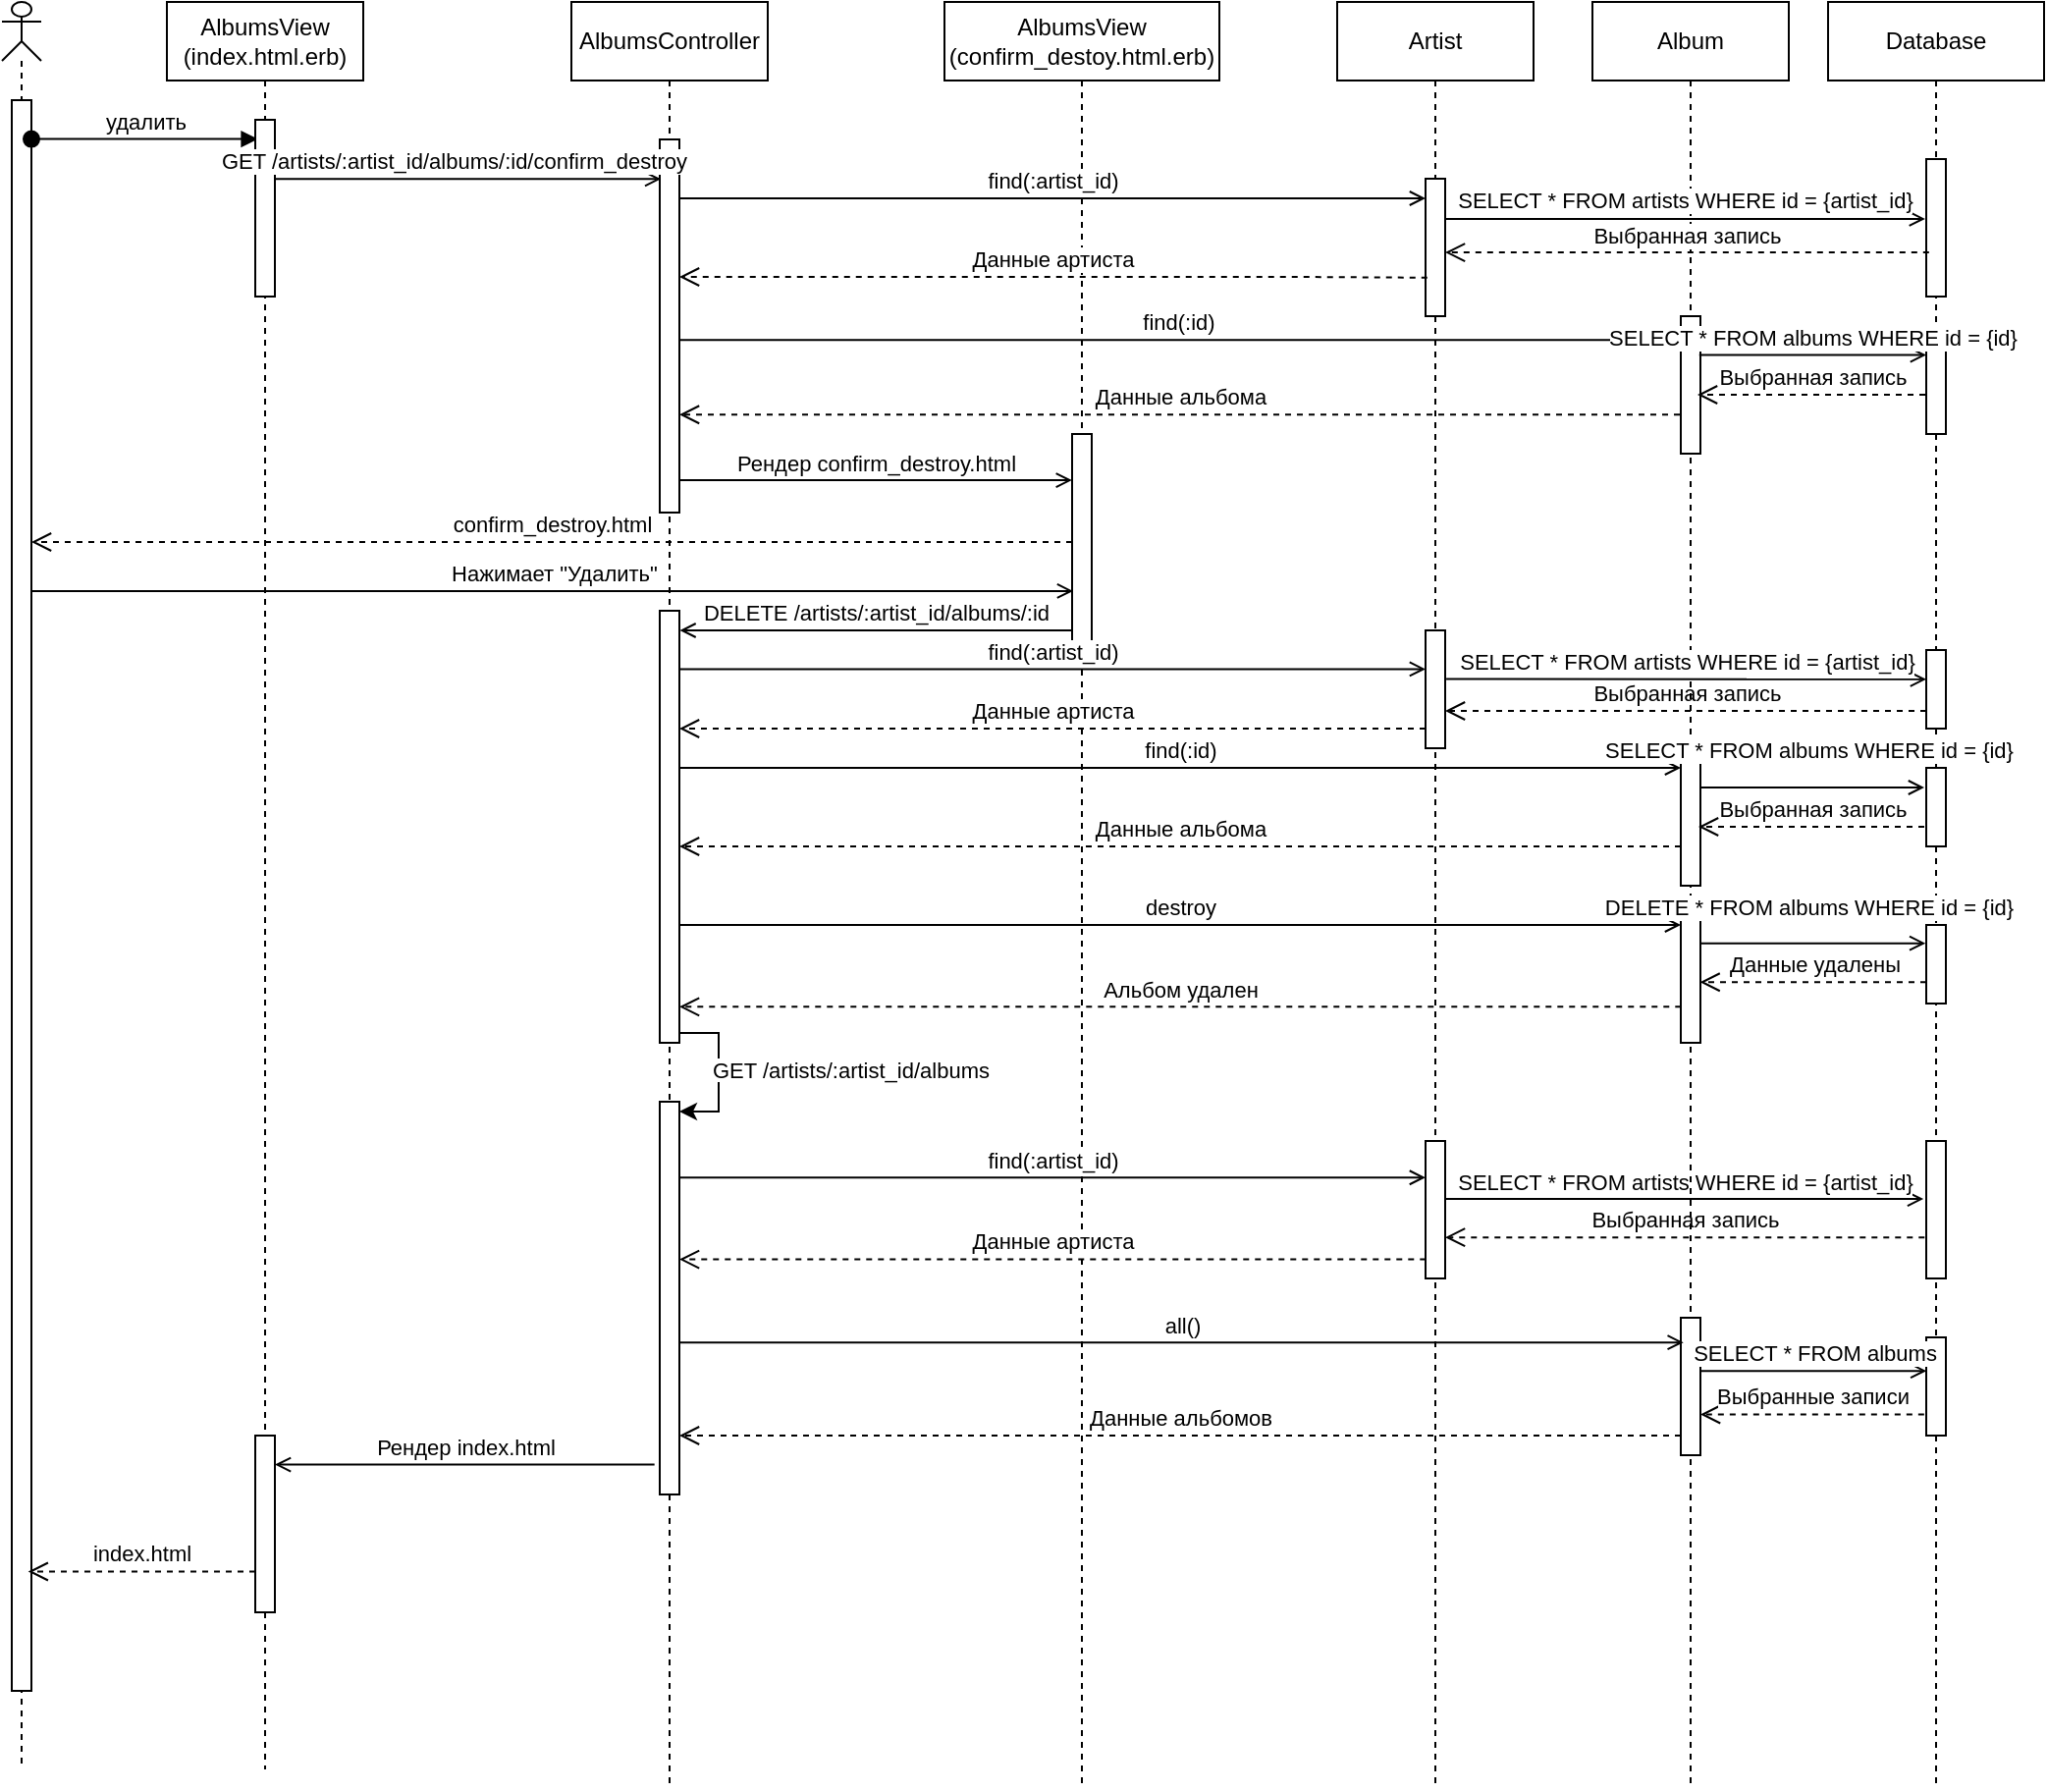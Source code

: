 <mxfile version="23.1.5" type="device">
  <diagram name="Страница — 1" id="N3rbrc8sdp_o_l0__EPx">
    <mxGraphModel dx="1400" dy="839" grid="1" gridSize="10" guides="1" tooltips="1" connect="1" arrows="1" fold="1" page="1" pageScale="1" pageWidth="1169" pageHeight="827" math="0" shadow="0">
      <root>
        <mxCell id="0" />
        <mxCell id="1" parent="0" />
        <mxCell id="iUcehJMXfYq-HGqk_FrP-1" value="" style="shape=umlLifeline;perimeter=lifelinePerimeter;whiteSpace=wrap;html=1;container=1;dropTarget=0;collapsible=0;recursiveResize=0;outlineConnect=0;portConstraint=eastwest;newEdgeStyle={&quot;curved&quot;:0,&quot;rounded&quot;:0};participant=umlActor;size=30;" parent="1" vertex="1">
          <mxGeometry x="890" y="40" width="20" height="900" as="geometry" />
        </mxCell>
        <mxCell id="iUcehJMXfYq-HGqk_FrP-2" value="" style="html=1;points=[[0,0,0,0,5],[0,1,0,0,-5],[1,0,0,0,5],[1,1,0,0,-5]];perimeter=orthogonalPerimeter;outlineConnect=0;targetShapes=umlLifeline;portConstraint=eastwest;newEdgeStyle={&quot;curved&quot;:0,&quot;rounded&quot;:0};" parent="iUcehJMXfYq-HGqk_FrP-1" vertex="1">
          <mxGeometry x="5" y="50" width="10" height="810" as="geometry" />
        </mxCell>
        <mxCell id="iUcehJMXfYq-HGqk_FrP-3" value="удалить" style="html=1;verticalAlign=bottom;startArrow=oval;startFill=1;endArrow=block;startSize=8;curved=0;rounded=0;entryX=0.13;entryY=0.109;entryDx=0;entryDy=0;entryPerimeter=0;" parent="1" source="iUcehJMXfYq-HGqk_FrP-2" target="iUcehJMXfYq-HGqk_FrP-5" edge="1">
          <mxGeometry width="60" relative="1" as="geometry">
            <mxPoint x="910" y="120" as="sourcePoint" />
            <mxPoint x="1024" y="120" as="targetPoint" />
          </mxGeometry>
        </mxCell>
        <mxCell id="iUcehJMXfYq-HGqk_FrP-4" value="AlbumsView (index.html.erb)" style="shape=umlLifeline;perimeter=lifelinePerimeter;whiteSpace=wrap;html=1;container=1;dropTarget=0;collapsible=0;recursiveResize=0;outlineConnect=0;portConstraint=eastwest;newEdgeStyle={&quot;curved&quot;:0,&quot;rounded&quot;:0};" parent="1" vertex="1">
          <mxGeometry x="974" y="40" width="100" height="900" as="geometry" />
        </mxCell>
        <mxCell id="iUcehJMXfYq-HGqk_FrP-5" value="" style="html=1;points=[[0,0,0,0,5],[0,1,0,0,-5],[1,0,0,0,5],[1,1,0,0,-5]];perimeter=orthogonalPerimeter;outlineConnect=0;targetShapes=umlLifeline;portConstraint=eastwest;newEdgeStyle={&quot;curved&quot;:0,&quot;rounded&quot;:0};" parent="iUcehJMXfYq-HGqk_FrP-4" vertex="1">
          <mxGeometry x="45" y="60" width="10" height="90" as="geometry" />
        </mxCell>
        <mxCell id="iUcehJMXfYq-HGqk_FrP-7" value="AlbumsController" style="shape=umlLifeline;perimeter=lifelinePerimeter;whiteSpace=wrap;html=1;container=1;dropTarget=0;collapsible=0;recursiveResize=0;outlineConnect=0;portConstraint=eastwest;newEdgeStyle={&quot;curved&quot;:0,&quot;rounded&quot;:0};" parent="1" vertex="1">
          <mxGeometry x="1180" y="40" width="100" height="910" as="geometry" />
        </mxCell>
        <mxCell id="iUcehJMXfYq-HGqk_FrP-8" value="" style="html=1;points=[[0,0,0,0,5],[0,1,0,0,-5],[1,0,0,0,5],[1,1,0,0,-5]];perimeter=orthogonalPerimeter;outlineConnect=0;targetShapes=umlLifeline;portConstraint=eastwest;newEdgeStyle={&quot;curved&quot;:0,&quot;rounded&quot;:0};" parent="iUcehJMXfYq-HGqk_FrP-7" vertex="1">
          <mxGeometry x="45" y="70" width="10" height="190" as="geometry" />
        </mxCell>
        <mxCell id="iUcehJMXfYq-HGqk_FrP-9" value="" style="html=1;points=[[0,0,0,0,5],[0,1,0,0,-5],[1,0,0,0,5],[1,1,0,0,-5]];perimeter=orthogonalPerimeter;outlineConnect=0;targetShapes=umlLifeline;portConstraint=eastwest;newEdgeStyle={&quot;curved&quot;:0,&quot;rounded&quot;:0};" parent="iUcehJMXfYq-HGqk_FrP-7" vertex="1">
          <mxGeometry x="45" y="310" width="10" height="220" as="geometry" />
        </mxCell>
        <mxCell id="iUcehJMXfYq-HGqk_FrP-10" value="" style="html=1;points=[[0,0,0,0,5],[0,1,0,0,-5],[1,0,0,0,5],[1,1,0,0,-5]];perimeter=orthogonalPerimeter;outlineConnect=0;targetShapes=umlLifeline;portConstraint=eastwest;newEdgeStyle={&quot;curved&quot;:0,&quot;rounded&quot;:0};" parent="iUcehJMXfYq-HGqk_FrP-7" vertex="1">
          <mxGeometry x="45" y="560" width="10" height="200" as="geometry" />
        </mxCell>
        <mxCell id="iUcehJMXfYq-HGqk_FrP-11" style="edgeStyle=orthogonalEdgeStyle;rounded=0;orthogonalLoop=1;jettySize=auto;html=1;curved=0;exitX=1;exitY=1;exitDx=0;exitDy=-5;exitPerimeter=0;entryX=1;entryY=0;entryDx=0;entryDy=5;entryPerimeter=0;" parent="iUcehJMXfYq-HGqk_FrP-7" source="iUcehJMXfYq-HGqk_FrP-9" target="iUcehJMXfYq-HGqk_FrP-10" edge="1">
          <mxGeometry relative="1" as="geometry" />
        </mxCell>
        <mxCell id="iUcehJMXfYq-HGqk_FrP-12" value="Artist" style="shape=umlLifeline;perimeter=lifelinePerimeter;whiteSpace=wrap;html=1;container=1;dropTarget=0;collapsible=0;recursiveResize=0;outlineConnect=0;portConstraint=eastwest;newEdgeStyle={&quot;curved&quot;:0,&quot;rounded&quot;:0};" parent="1" vertex="1">
          <mxGeometry x="1570" y="40" width="100" height="910" as="geometry" />
        </mxCell>
        <mxCell id="iUcehJMXfYq-HGqk_FrP-13" value="" style="html=1;points=[[0,0,0,0,5],[0,1,0,0,-5],[1,0,0,0,5],[1,1,0,0,-5]];perimeter=orthogonalPerimeter;outlineConnect=0;targetShapes=umlLifeline;portConstraint=eastwest;newEdgeStyle={&quot;curved&quot;:0,&quot;rounded&quot;:0};" parent="iUcehJMXfYq-HGqk_FrP-12" vertex="1">
          <mxGeometry x="45" y="90" width="10" height="70" as="geometry" />
        </mxCell>
        <mxCell id="iUcehJMXfYq-HGqk_FrP-14" value="" style="html=1;points=[[0,0,0,0,5],[0,1,0,0,-5],[1,0,0,0,5],[1,1,0,0,-5]];perimeter=orthogonalPerimeter;outlineConnect=0;targetShapes=umlLifeline;portConstraint=eastwest;newEdgeStyle={&quot;curved&quot;:0,&quot;rounded&quot;:0};" parent="iUcehJMXfYq-HGqk_FrP-12" vertex="1">
          <mxGeometry x="45" y="580" width="10" height="70" as="geometry" />
        </mxCell>
        <mxCell id="iUcehJMXfYq-HGqk_FrP-15" value="" style="html=1;points=[[0,0,0,0,5],[0,1,0,0,-5],[1,0,0,0,5],[1,1,0,0,-5]];perimeter=orthogonalPerimeter;outlineConnect=0;targetShapes=umlLifeline;portConstraint=eastwest;newEdgeStyle={&quot;curved&quot;:0,&quot;rounded&quot;:0};" parent="iUcehJMXfYq-HGqk_FrP-12" vertex="1">
          <mxGeometry x="45" y="320" width="10" height="60" as="geometry" />
        </mxCell>
        <mxCell id="iUcehJMXfYq-HGqk_FrP-20" value="AlbumsView (confirm_destoy.html.erb)" style="shape=umlLifeline;perimeter=lifelinePerimeter;whiteSpace=wrap;html=1;container=1;dropTarget=0;collapsible=0;recursiveResize=0;outlineConnect=0;portConstraint=eastwest;newEdgeStyle={&quot;curved&quot;:0,&quot;rounded&quot;:0};" parent="1" vertex="1">
          <mxGeometry x="1370" y="40" width="140" height="910" as="geometry" />
        </mxCell>
        <mxCell id="iUcehJMXfYq-HGqk_FrP-21" value="" style="html=1;points=[[0,0,0,0,5],[0,1,0,0,-5],[1,0,0,0,5],[1,1,0,0,-5]];perimeter=orthogonalPerimeter;outlineConnect=0;targetShapes=umlLifeline;portConstraint=eastwest;newEdgeStyle={&quot;curved&quot;:0,&quot;rounded&quot;:0};" parent="iUcehJMXfYq-HGqk_FrP-20" vertex="1">
          <mxGeometry x="65" y="220" width="10" height="110" as="geometry" />
        </mxCell>
        <mxCell id="iUcehJMXfYq-HGqk_FrP-22" value="Database" style="shape=umlLifeline;perimeter=lifelinePerimeter;whiteSpace=wrap;html=1;container=1;dropTarget=0;collapsible=0;recursiveResize=0;outlineConnect=0;portConstraint=eastwest;newEdgeStyle={&quot;curved&quot;:0,&quot;rounded&quot;:0};" parent="1" vertex="1">
          <mxGeometry x="1820" y="40" width="110" height="910" as="geometry" />
        </mxCell>
        <mxCell id="iUcehJMXfYq-HGqk_FrP-23" value="" style="html=1;points=[[0,0,0,0,5],[0,1,0,0,-5],[1,0,0,0,5],[1,1,0,0,-5]];perimeter=orthogonalPerimeter;outlineConnect=0;targetShapes=umlLifeline;portConstraint=eastwest;newEdgeStyle={&quot;curved&quot;:0,&quot;rounded&quot;:0};" parent="iUcehJMXfYq-HGqk_FrP-22" vertex="1">
          <mxGeometry x="50" y="390" width="10" height="40" as="geometry" />
        </mxCell>
        <mxCell id="iUcehJMXfYq-HGqk_FrP-24" value="" style="html=1;points=[[0,0,0,0,5],[0,1,0,0,-5],[1,0,0,0,5],[1,1,0,0,-5]];perimeter=orthogonalPerimeter;outlineConnect=0;targetShapes=umlLifeline;portConstraint=eastwest;newEdgeStyle={&quot;curved&quot;:0,&quot;rounded&quot;:0};" parent="iUcehJMXfYq-HGqk_FrP-22" vertex="1">
          <mxGeometry x="50" y="580" width="10" height="70" as="geometry" />
        </mxCell>
        <mxCell id="iUcehJMXfYq-HGqk_FrP-25" value="" style="html=1;points=[[0,0,0,0,5],[0,1,0,0,-5],[1,0,0,0,5],[1,1,0,0,-5]];perimeter=orthogonalPerimeter;outlineConnect=0;targetShapes=umlLifeline;portConstraint=eastwest;newEdgeStyle={&quot;curved&quot;:0,&quot;rounded&quot;:0};" parent="iUcehJMXfYq-HGqk_FrP-22" vertex="1">
          <mxGeometry x="50" y="80" width="10" height="70" as="geometry" />
        </mxCell>
        <mxCell id="iUcehJMXfYq-HGqk_FrP-26" value="" style="html=1;points=[[0,0,0,0,5],[0,1,0,0,-5],[1,0,0,0,5],[1,1,0,0,-5]];perimeter=orthogonalPerimeter;outlineConnect=0;targetShapes=umlLifeline;portConstraint=eastwest;newEdgeStyle={&quot;curved&quot;:0,&quot;rounded&quot;:0};" parent="iUcehJMXfYq-HGqk_FrP-22" vertex="1">
          <mxGeometry x="50" y="330" width="10" height="40" as="geometry" />
        </mxCell>
        <mxCell id="iUcehJMXfYq-HGqk_FrP-27" value="Выбранная запись" style="html=1;verticalAlign=bottom;endArrow=open;dashed=1;endSize=8;curved=0;rounded=0;" parent="iUcehJMXfYq-HGqk_FrP-22" source="iUcehJMXfYq-HGqk_FrP-26" edge="1">
          <mxGeometry relative="1" as="geometry">
            <mxPoint x="60" y="360" as="sourcePoint" />
            <mxPoint x="-195" y="361" as="targetPoint" />
          </mxGeometry>
        </mxCell>
        <mxCell id="iUcehJMXfYq-HGqk_FrP-43" value="" style="html=1;points=[[0,0,0,0,5],[0,1,0,0,-5],[1,0,0,0,5],[1,1,0,0,-5]];perimeter=orthogonalPerimeter;outlineConnect=0;targetShapes=umlLifeline;portConstraint=eastwest;newEdgeStyle={&quot;curved&quot;:0,&quot;rounded&quot;:0};" parent="iUcehJMXfYq-HGqk_FrP-22" vertex="1">
          <mxGeometry x="50" y="170" width="10" height="50" as="geometry" />
        </mxCell>
        <mxCell id="UmWNxWPLvjip53qYeYal-15" value="" style="html=1;points=[[0,0,0,0,5],[0,1,0,0,-5],[1,0,0,0,5],[1,1,0,0,-5]];perimeter=orthogonalPerimeter;outlineConnect=0;targetShapes=umlLifeline;portConstraint=eastwest;newEdgeStyle={&quot;curved&quot;:0,&quot;rounded&quot;:0};" vertex="1" parent="iUcehJMXfYq-HGqk_FrP-22">
          <mxGeometry x="50" y="470" width="10" height="40" as="geometry" />
        </mxCell>
        <mxCell id="UmWNxWPLvjip53qYeYal-27" value="" style="html=1;points=[[0,0,0,0,5],[0,1,0,0,-5],[1,0,0,0,5],[1,1,0,0,-5]];perimeter=orthogonalPerimeter;outlineConnect=0;targetShapes=umlLifeline;portConstraint=eastwest;newEdgeStyle={&quot;curved&quot;:0,&quot;rounded&quot;:0};" vertex="1" parent="iUcehJMXfYq-HGqk_FrP-22">
          <mxGeometry x="50" y="680" width="10" height="50" as="geometry" />
        </mxCell>
        <mxCell id="iUcehJMXfYq-HGqk_FrP-30" value="Рендер confirm_destroy.html" style="html=1;verticalAlign=bottom;endArrow=open;curved=0;rounded=0;endFill=0;entryX=-0.007;entryY=0.214;entryDx=0;entryDy=0;entryPerimeter=0;" parent="1" edge="1" target="iUcehJMXfYq-HGqk_FrP-21" source="iUcehJMXfYq-HGqk_FrP-8">
          <mxGeometry relative="1" as="geometry">
            <mxPoint x="1240.0" y="280.0" as="sourcePoint" />
            <mxPoint x="1459.33" y="280.0" as="targetPoint" />
          </mxGeometry>
        </mxCell>
        <mxCell id="iUcehJMXfYq-HGqk_FrP-31" value="confirm_destroy.html" style="html=1;verticalAlign=bottom;endArrow=open;dashed=1;endSize=8;curved=0;rounded=0;" parent="1" edge="1" target="iUcehJMXfYq-HGqk_FrP-2" source="iUcehJMXfYq-HGqk_FrP-21">
          <mxGeometry relative="1" as="geometry">
            <mxPoint x="1430" y="310" as="sourcePoint" />
            <mxPoint x="910" y="310" as="targetPoint" />
          </mxGeometry>
        </mxCell>
        <mxCell id="iUcehJMXfYq-HGqk_FrP-33" value="Нажимает &quot;Удалить&quot;" style="html=1;verticalAlign=bottom;endArrow=open;curved=0;rounded=0;endFill=0;entryX=0.052;entryY=0.727;entryDx=0;entryDy=0;entryPerimeter=0;" parent="1" edge="1" target="iUcehJMXfYq-HGqk_FrP-21" source="iUcehJMXfYq-HGqk_FrP-2">
          <mxGeometry relative="1" as="geometry">
            <mxPoint x="910.0" y="340" as="sourcePoint" />
            <mxPoint x="1430" y="340" as="targetPoint" />
          </mxGeometry>
        </mxCell>
        <mxCell id="iUcehJMXfYq-HGqk_FrP-34" value="DELETE /artists/:artist_id/albums/:id" style="html=1;verticalAlign=bottom;endArrow=open;curved=0;rounded=0;endFill=0;entryX=1.023;entryY=0.168;entryDx=0;entryDy=0;entryPerimeter=0;" parent="1" edge="1" source="iUcehJMXfYq-HGqk_FrP-21">
          <mxGeometry relative="1" as="geometry">
            <mxPoint x="1430" y="360" as="sourcePoint" />
            <mxPoint x="1235.23" y="360" as="targetPoint" />
          </mxGeometry>
        </mxCell>
        <mxCell id="iUcehJMXfYq-HGqk_FrP-35" value="find(:id)" style="html=1;verticalAlign=bottom;endArrow=open;curved=0;rounded=0;endFill=0;exitX=0.978;exitY=0.607;exitDx=0;exitDy=0;exitPerimeter=0;" parent="1" edge="1">
          <mxGeometry relative="1" as="geometry">
            <mxPoint x="1234.78" y="430.0" as="sourcePoint" />
            <mxPoint x="1745" y="430.0" as="targetPoint" />
          </mxGeometry>
        </mxCell>
        <mxCell id="iUcehJMXfYq-HGqk_FrP-36" value="Данные альбома" style="html=1;verticalAlign=bottom;endArrow=open;dashed=1;endSize=8;curved=0;rounded=0;" parent="1" source="iUcehJMXfYq-HGqk_FrP-44" edge="1">
          <mxGeometry relative="1" as="geometry">
            <mxPoint x="1616.8" y="469.995" as="sourcePoint" />
            <mxPoint x="1235" y="469.995" as="targetPoint" />
          </mxGeometry>
        </mxCell>
        <mxCell id="iUcehJMXfYq-HGqk_FrP-37" value="&lt;span style=&quot;color: rgb(0, 0, 0); font-family: Helvetica; font-size: 11px; font-style: normal; font-variant-ligatures: normal; font-variant-caps: normal; font-weight: 400; letter-spacing: normal; orphans: 2; text-align: center; text-indent: 0px; text-transform: none; widows: 2; word-spacing: 0px; -webkit-text-stroke-width: 0px; background-color: rgb(255, 255, 255); text-decoration-thickness: initial; text-decoration-style: initial; text-decoration-color: initial; float: none; display: inline !important;&quot;&gt;GET /artists/:artist_id/albums&lt;/span&gt;" style="text;whiteSpace=wrap;html=1;" parent="1" vertex="1">
          <mxGeometry x="1250" y="570" width="180" height="20" as="geometry" />
        </mxCell>
        <mxCell id="iUcehJMXfYq-HGqk_FrP-38" value="find(:artist_id)" style="html=1;verticalAlign=bottom;endArrow=open;curved=0;rounded=0;endFill=0;entryX=-0.002;entryY=0.266;entryDx=0;entryDy=0;entryPerimeter=0;" parent="1" source="iUcehJMXfYq-HGqk_FrP-10" target="iUcehJMXfYq-HGqk_FrP-14" edge="1">
          <mxGeometry relative="1" as="geometry">
            <mxPoint x="1250" y="549" as="sourcePoint" />
            <mxPoint x="1610" y="549" as="targetPoint" />
          </mxGeometry>
        </mxCell>
        <mxCell id="iUcehJMXfYq-HGqk_FrP-40" value="SELECT * FROM artists WHERE id = {artist_id}" style="html=1;verticalAlign=bottom;endArrow=open;curved=0;rounded=0;endFill=0;entryX=-0.143;entryY=0.422;entryDx=0;entryDy=0;entryPerimeter=0;" parent="1" source="iUcehJMXfYq-HGqk_FrP-14" target="iUcehJMXfYq-HGqk_FrP-24" edge="1">
          <mxGeometry relative="1" as="geometry">
            <mxPoint x="1370" y="500" as="sourcePoint" />
            <mxPoint x="1750" y="500" as="targetPoint" />
          </mxGeometry>
        </mxCell>
        <mxCell id="iUcehJMXfYq-HGqk_FrP-41" value="Выбранная запись" style="html=1;verticalAlign=bottom;endArrow=open;dashed=1;endSize=8;curved=0;rounded=0;exitX=-0.086;exitY=0.701;exitDx=0;exitDy=0;exitPerimeter=0;" parent="1" source="iUcehJMXfYq-HGqk_FrP-24" target="iUcehJMXfYq-HGqk_FrP-14" edge="1">
          <mxGeometry relative="1" as="geometry">
            <mxPoint x="1780" y="500" as="sourcePoint" />
            <mxPoint x="1400" y="500" as="targetPoint" />
          </mxGeometry>
        </mxCell>
        <mxCell id="iUcehJMXfYq-HGqk_FrP-42" value="Album" style="shape=umlLifeline;perimeter=lifelinePerimeter;whiteSpace=wrap;html=1;container=1;dropTarget=0;collapsible=0;recursiveResize=0;outlineConnect=0;portConstraint=eastwest;newEdgeStyle={&quot;curved&quot;:0,&quot;rounded&quot;:0};" parent="1" vertex="1">
          <mxGeometry x="1700" y="40" width="100" height="910" as="geometry" />
        </mxCell>
        <mxCell id="iUcehJMXfYq-HGqk_FrP-44" value="" style="html=1;points=[[0,0,0,0,5],[0,1,0,0,-5],[1,0,0,0,5],[1,1,0,0,-5]];perimeter=orthogonalPerimeter;outlineConnect=0;targetShapes=umlLifeline;portConstraint=eastwest;newEdgeStyle={&quot;curved&quot;:0,&quot;rounded&quot;:0};" parent="iUcehJMXfYq-HGqk_FrP-42" vertex="1">
          <mxGeometry x="45" y="380" width="10" height="70" as="geometry" />
        </mxCell>
        <mxCell id="UmWNxWPLvjip53qYeYal-1" value="" style="html=1;points=[[0,0,0,0,5],[0,1,0,0,-5],[1,0,0,0,5],[1,1,0,0,-5]];perimeter=orthogonalPerimeter;outlineConnect=0;targetShapes=umlLifeline;portConstraint=eastwest;newEdgeStyle={&quot;curved&quot;:0,&quot;rounded&quot;:0};" vertex="1" parent="iUcehJMXfYq-HGqk_FrP-42">
          <mxGeometry x="45" y="160" width="10" height="70" as="geometry" />
        </mxCell>
        <mxCell id="UmWNxWPLvjip53qYeYal-13" value="" style="html=1;points=[[0,0,0,0,5],[0,1,0,0,-5],[1,0,0,0,5],[1,1,0,0,-5]];perimeter=orthogonalPerimeter;outlineConnect=0;targetShapes=umlLifeline;portConstraint=eastwest;newEdgeStyle={&quot;curved&quot;:0,&quot;rounded&quot;:0};" vertex="1" parent="iUcehJMXfYq-HGqk_FrP-42">
          <mxGeometry x="45" y="460" width="10" height="70" as="geometry" />
        </mxCell>
        <mxCell id="UmWNxWPLvjip53qYeYal-21" value="" style="html=1;points=[[0,0,0,0,5],[0,1,0,0,-5],[1,0,0,0,5],[1,1,0,0,-5]];perimeter=orthogonalPerimeter;outlineConnect=0;targetShapes=umlLifeline;portConstraint=eastwest;newEdgeStyle={&quot;curved&quot;:0,&quot;rounded&quot;:0};" vertex="1" parent="iUcehJMXfYq-HGqk_FrP-42">
          <mxGeometry x="45" y="670" width="10" height="70" as="geometry" />
        </mxCell>
        <mxCell id="iUcehJMXfYq-HGqk_FrP-45" value="find(:artist_id)" style="html=1;verticalAlign=bottom;endArrow=open;curved=0;rounded=0;endFill=0;exitX=1.028;exitY=0.188;exitDx=0;exitDy=0;exitPerimeter=0;" parent="1" edge="1">
          <mxGeometry relative="1" as="geometry">
            <mxPoint x="1235.28" y="140.0" as="sourcePoint" />
            <mxPoint x="1615" y="140.0" as="targetPoint" />
          </mxGeometry>
        </mxCell>
        <mxCell id="iUcehJMXfYq-HGqk_FrP-46" value="Данные артиста" style="html=1;verticalAlign=bottom;endArrow=open;dashed=1;endSize=8;curved=0;rounded=0;exitX=0.088;exitY=0.435;exitDx=0;exitDy=0;exitPerimeter=0;" parent="1" edge="1">
          <mxGeometry relative="1" as="geometry">
            <mxPoint x="1615.88" y="180.4" as="sourcePoint" />
            <mxPoint x="1235" y="180" as="targetPoint" />
            <Array as="points">
              <mxPoint x="1550" y="180" />
            </Array>
          </mxGeometry>
        </mxCell>
        <mxCell id="iUcehJMXfYq-HGqk_FrP-47" value="find(:artist_id)" style="html=1;verticalAlign=bottom;endArrow=open;curved=0;rounded=0;endFill=0;entryX=0;entryY=0;entryDx=0;entryDy=5;entryPerimeter=0;" parent="1" edge="1">
          <mxGeometry relative="1" as="geometry">
            <mxPoint x="1235" y="379.74" as="sourcePoint" />
            <mxPoint x="1615" y="379.74" as="targetPoint" />
          </mxGeometry>
        </mxCell>
        <mxCell id="iUcehJMXfYq-HGqk_FrP-48" value="Данные артиста" style="html=1;verticalAlign=bottom;endArrow=open;dashed=1;endSize=8;curved=0;rounded=0;" parent="1" edge="1">
          <mxGeometry relative="1" as="geometry">
            <mxPoint x="1615" y="410" as="sourcePoint" />
            <mxPoint x="1235" y="410" as="targetPoint" />
            <Array as="points">
              <mxPoint x="1545" y="410" />
            </Array>
          </mxGeometry>
        </mxCell>
        <mxCell id="iUcehJMXfYq-HGqk_FrP-49" value="Выбранная запись" style="html=1;verticalAlign=bottom;endArrow=open;dashed=1;endSize=8;curved=0;rounded=0;exitX=0.141;exitY=0.679;exitDx=0;exitDy=0;exitPerimeter=0;" parent="1" source="iUcehJMXfYq-HGqk_FrP-25" target="iUcehJMXfYq-HGqk_FrP-13" edge="1">
          <mxGeometry relative="1" as="geometry">
            <mxPoint x="1880" y="170" as="sourcePoint" />
            <mxPoint x="1430" y="171" as="targetPoint" />
          </mxGeometry>
        </mxCell>
        <mxCell id="iUcehJMXfYq-HGqk_FrP-50" value="SELECT * FROM artists WHERE id = {artist_id}" style="html=1;verticalAlign=bottom;endArrow=open;curved=0;rounded=0;endFill=0;entryX=-0.054;entryY=0.435;entryDx=0;entryDy=0;entryPerimeter=0;" parent="1" source="iUcehJMXfYq-HGqk_FrP-13" target="iUcehJMXfYq-HGqk_FrP-25" edge="1">
          <mxGeometry relative="1" as="geometry">
            <mxPoint x="1630" y="140" as="sourcePoint" />
            <mxPoint x="1875" y="150" as="targetPoint" />
          </mxGeometry>
        </mxCell>
        <mxCell id="iUcehJMXfYq-HGqk_FrP-51" value="SELECT * FROM artists WHERE id = {artist_id}" style="html=1;verticalAlign=bottom;endArrow=open;curved=0;rounded=0;endFill=0;entryX=-0.054;entryY=0.435;entryDx=0;entryDy=0;entryPerimeter=0;" parent="1" edge="1">
          <mxGeometry relative="1" as="geometry">
            <mxPoint x="1625.54" y="384.74" as="sourcePoint" />
            <mxPoint x="1870" y="384.89" as="targetPoint" />
          </mxGeometry>
        </mxCell>
        <mxCell id="iUcehJMXfYq-HGqk_FrP-52" value="SELECT * FROM albums WHERE id = {id}" style="html=1;verticalAlign=bottom;endArrow=open;curved=0;rounded=0;endFill=0;" parent="1" source="iUcehJMXfYq-HGqk_FrP-44" edge="1">
          <mxGeometry x="-0.035" y="10" relative="1" as="geometry">
            <mxPoint x="1754" y="440" as="sourcePoint" />
            <mxPoint x="1869" y="440" as="targetPoint" />
            <mxPoint as="offset" />
          </mxGeometry>
        </mxCell>
        <mxCell id="iUcehJMXfYq-HGqk_FrP-53" value="Выбранная запись" style="html=1;verticalAlign=bottom;endArrow=open;dashed=1;endSize=8;curved=0;rounded=0;" parent="1" edge="1">
          <mxGeometry relative="1" as="geometry">
            <mxPoint x="1869" y="460" as="sourcePoint" />
            <mxPoint x="1754" y="460" as="targetPoint" />
          </mxGeometry>
        </mxCell>
        <mxCell id="iUcehJMXfYq-HGqk_FrP-54" value="Рендер index.html" style="html=1;verticalAlign=bottom;endArrow=open;curved=0;rounded=0;endFill=0;exitX=-0.267;exitY=0.924;exitDx=0;exitDy=0;exitPerimeter=0;" parent="1" source="iUcehJMXfYq-HGqk_FrP-10" target="UmWNxWPLvjip53qYeYal-30" edge="1">
          <mxGeometry relative="1" as="geometry">
            <mxPoint x="1060.43" y="870.2" as="sourcePoint" />
            <mxPoint x="1820" y="830" as="targetPoint" />
          </mxGeometry>
        </mxCell>
        <mxCell id="iUcehJMXfYq-HGqk_FrP-6" value="GET /artists/:artist_id/albums/:id/confirm_destroy" style="html=1;verticalAlign=bottom;endArrow=open;curved=0;rounded=0;endFill=0;entryX=0.06;entryY=0.106;entryDx=0;entryDy=0;entryPerimeter=0;" parent="1" source="iUcehJMXfYq-HGqk_FrP-5" target="iUcehJMXfYq-HGqk_FrP-8" edge="1">
          <mxGeometry x="-0.074" relative="1" as="geometry">
            <mxPoint x="1029.0" y="120" as="sourcePoint" />
            <mxPoint x="1283.43" y="125.44" as="targetPoint" />
            <mxPoint as="offset" />
          </mxGeometry>
        </mxCell>
        <mxCell id="UmWNxWPLvjip53qYeYal-3" value="find(:id)" style="html=1;verticalAlign=bottom;endArrow=open;curved=0;rounded=0;endFill=0;entryX=-0.2;entryY=0.174;entryDx=0;entryDy=0;entryPerimeter=0;" edge="1" parent="1" source="iUcehJMXfYq-HGqk_FrP-8" target="UmWNxWPLvjip53qYeYal-1">
          <mxGeometry relative="1" as="geometry">
            <mxPoint x="1240" y="210" as="sourcePoint" />
            <mxPoint x="1739" y="210" as="targetPoint" />
          </mxGeometry>
        </mxCell>
        <mxCell id="UmWNxWPLvjip53qYeYal-4" value="Данные альбома" style="html=1;verticalAlign=bottom;endArrow=open;dashed=1;endSize=8;curved=0;rounded=0;exitX=-0.05;exitY=0.716;exitDx=0;exitDy=0;exitPerimeter=0;" edge="1" parent="1" source="UmWNxWPLvjip53qYeYal-1" target="iUcehJMXfYq-HGqk_FrP-8">
          <mxGeometry relative="1" as="geometry">
            <mxPoint x="1740" y="250" as="sourcePoint" />
            <mxPoint x="1240" y="250" as="targetPoint" />
          </mxGeometry>
        </mxCell>
        <mxCell id="UmWNxWPLvjip53qYeYal-9" value="SELECT * FROM albums WHERE id = {id}" style="html=1;verticalAlign=bottom;endArrow=open;curved=0;rounded=0;endFill=0;exitX=0.941;exitY=0.283;exitDx=0;exitDy=0;exitPerimeter=0;" edge="1" parent="1" source="UmWNxWPLvjip53qYeYal-1" target="iUcehJMXfYq-HGqk_FrP-43">
          <mxGeometry relative="1" as="geometry">
            <mxPoint x="1760" y="220" as="sourcePoint" />
            <mxPoint x="1867.5" y="220" as="targetPoint" />
          </mxGeometry>
        </mxCell>
        <mxCell id="UmWNxWPLvjip53qYeYal-10" value="Выбранная запись" style="html=1;verticalAlign=bottom;endArrow=open;dashed=1;endSize=8;curved=0;rounded=0;" edge="1" parent="1">
          <mxGeometry relative="1" as="geometry">
            <mxPoint x="1869.5" y="240" as="sourcePoint" />
            <mxPoint x="1753.5" y="240" as="targetPoint" />
          </mxGeometry>
        </mxCell>
        <mxCell id="UmWNxWPLvjip53qYeYal-12" value="destroy" style="html=1;verticalAlign=bottom;endArrow=open;curved=0;rounded=0;endFill=0;" edge="1" parent="1" target="UmWNxWPLvjip53qYeYal-13">
          <mxGeometry relative="1" as="geometry">
            <mxPoint x="1235" y="510" as="sourcePoint" />
            <mxPoint x="1460" y="510" as="targetPoint" />
          </mxGeometry>
        </mxCell>
        <mxCell id="UmWNxWPLvjip53qYeYal-14" value="DELETE * FROM albums WHERE id = {id}" style="html=1;verticalAlign=bottom;endArrow=open;curved=0;rounded=0;endFill=0;entryX=-0.038;entryY=0.234;entryDx=0;entryDy=0;entryPerimeter=0;" edge="1" parent="1" source="UmWNxWPLvjip53qYeYal-13" target="UmWNxWPLvjip53qYeYal-15">
          <mxGeometry x="-0.04" y="9" relative="1" as="geometry">
            <mxPoint x="1760" y="520" as="sourcePoint" />
            <mxPoint x="1850" y="540" as="targetPoint" />
            <mxPoint as="offset" />
          </mxGeometry>
        </mxCell>
        <mxCell id="UmWNxWPLvjip53qYeYal-16" value="Данные удалены" style="html=1;verticalAlign=bottom;endArrow=open;dashed=1;endSize=8;curved=0;rounded=0;entryX=0.978;entryY=0.559;entryDx=0;entryDy=0;entryPerimeter=0;" edge="1" parent="1" source="UmWNxWPLvjip53qYeYal-15" target="UmWNxWPLvjip53qYeYal-13">
          <mxGeometry relative="1" as="geometry">
            <mxPoint x="1860" y="540.0" as="sourcePoint" />
            <mxPoint x="1760" y="540" as="targetPoint" />
          </mxGeometry>
        </mxCell>
        <mxCell id="UmWNxWPLvjip53qYeYal-17" value="Альбом удален" style="html=1;verticalAlign=bottom;endArrow=open;dashed=1;endSize=8;curved=0;rounded=0;exitX=0.014;exitY=0.738;exitDx=0;exitDy=0;exitPerimeter=0;" edge="1" parent="1" source="UmWNxWPLvjip53qYeYal-13" target="iUcehJMXfYq-HGqk_FrP-9">
          <mxGeometry relative="1" as="geometry">
            <mxPoint x="1525" y="530" as="sourcePoint" />
            <mxPoint x="1305" y="530" as="targetPoint" />
          </mxGeometry>
        </mxCell>
        <mxCell id="UmWNxWPLvjip53qYeYal-20" value="Данные артиста" style="html=1;verticalAlign=bottom;endArrow=open;dashed=1;endSize=8;curved=0;rounded=0;exitX=0.014;exitY=0.861;exitDx=0;exitDy=0;exitPerimeter=0;" edge="1" parent="1" source="iUcehJMXfYq-HGqk_FrP-14" target="iUcehJMXfYq-HGqk_FrP-10">
          <mxGeometry relative="1" as="geometry">
            <mxPoint x="1494" y="670" as="sourcePoint" />
            <mxPoint x="1250" y="670" as="targetPoint" />
          </mxGeometry>
        </mxCell>
        <mxCell id="UmWNxWPLvjip53qYeYal-22" value="all()" style="html=1;verticalAlign=bottom;endArrow=open;curved=0;rounded=0;endFill=0;entryX=0.137;entryY=0.18;entryDx=0;entryDy=0;entryPerimeter=0;" edge="1" parent="1" source="iUcehJMXfYq-HGqk_FrP-10" target="UmWNxWPLvjip53qYeYal-21">
          <mxGeometry relative="1" as="geometry">
            <mxPoint x="1235.73" y="710" as="sourcePoint" />
            <mxPoint x="1455" y="710" as="targetPoint" />
          </mxGeometry>
        </mxCell>
        <mxCell id="UmWNxWPLvjip53qYeYal-28" value="SELECT * FROM albums" style="html=1;verticalAlign=bottom;endArrow=open;curved=0;rounded=0;endFill=0;entryX=0.015;entryY=0.342;entryDx=0;entryDy=0;entryPerimeter=0;" edge="1" parent="1" source="UmWNxWPLvjip53qYeYal-21" target="UmWNxWPLvjip53qYeYal-27">
          <mxGeometry relative="1" as="geometry">
            <mxPoint x="1540" y="700" as="sourcePoint" />
            <mxPoint x="1920" y="700" as="targetPoint" />
          </mxGeometry>
        </mxCell>
        <mxCell id="UmWNxWPLvjip53qYeYal-29" value="Выбранные записи" style="html=1;verticalAlign=bottom;endArrow=open;dashed=1;endSize=8;curved=0;rounded=0;exitX=-0.108;exitY=0.785;exitDx=0;exitDy=0;exitPerimeter=0;" edge="1" parent="1" source="UmWNxWPLvjip53qYeYal-27" target="UmWNxWPLvjip53qYeYal-21">
          <mxGeometry relative="1" as="geometry">
            <mxPoint x="1920" y="720" as="sourcePoint" />
            <mxPoint x="1540" y="720" as="targetPoint" />
          </mxGeometry>
        </mxCell>
        <mxCell id="UmWNxWPLvjip53qYeYal-23" value="Данные альбомов" style="html=1;verticalAlign=bottom;endArrow=open;dashed=1;endSize=8;curved=0;rounded=0;" edge="1" parent="1">
          <mxGeometry relative="1" as="geometry">
            <mxPoint x="1745" y="770" as="sourcePoint" />
            <mxPoint x="1235" y="770" as="targetPoint" />
          </mxGeometry>
        </mxCell>
        <mxCell id="UmWNxWPLvjip53qYeYal-30" value="" style="html=1;points=[[0,0,0,0,5],[0,1,0,0,-5],[1,0,0,0,5],[1,1,0,0,-5]];perimeter=orthogonalPerimeter;outlineConnect=0;targetShapes=umlLifeline;portConstraint=eastwest;newEdgeStyle={&quot;curved&quot;:0,&quot;rounded&quot;:0};" vertex="1" parent="1">
          <mxGeometry x="1019" y="770" width="10" height="90" as="geometry" />
        </mxCell>
        <mxCell id="UmWNxWPLvjip53qYeYal-32" value="index.html" style="html=1;verticalAlign=bottom;endArrow=open;dashed=1;endSize=8;curved=0;rounded=0;entryX=0.835;entryY=0.925;entryDx=0;entryDy=0;entryPerimeter=0;" edge="1" parent="1" source="UmWNxWPLvjip53qYeYal-30" target="iUcehJMXfYq-HGqk_FrP-2">
          <mxGeometry relative="1" as="geometry">
            <mxPoint x="1280" y="850" as="sourcePoint" />
            <mxPoint x="900" y="850" as="targetPoint" />
          </mxGeometry>
        </mxCell>
      </root>
    </mxGraphModel>
  </diagram>
</mxfile>
